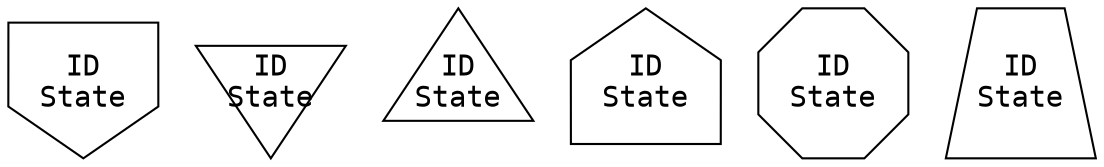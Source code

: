 digraph G{
    graph [fontname = "Courier"];
    node [fontname = "Courier",fixedsize = true,width = 1,height = 1];
    edge [fontname = "Courier"];
    labelloc="t";
    fontsize=35;
    0[label="ID\nState",shape=invhouse];
    1[label="ID\nState",shape=invtriangle];
    2[label="ID\nState",shape=triangle];
    3[label="ID\nState",shape=house];
    4[label="ID\nState",shape=octagon];
    5[label="ID\nState",shape=trapezium];
}